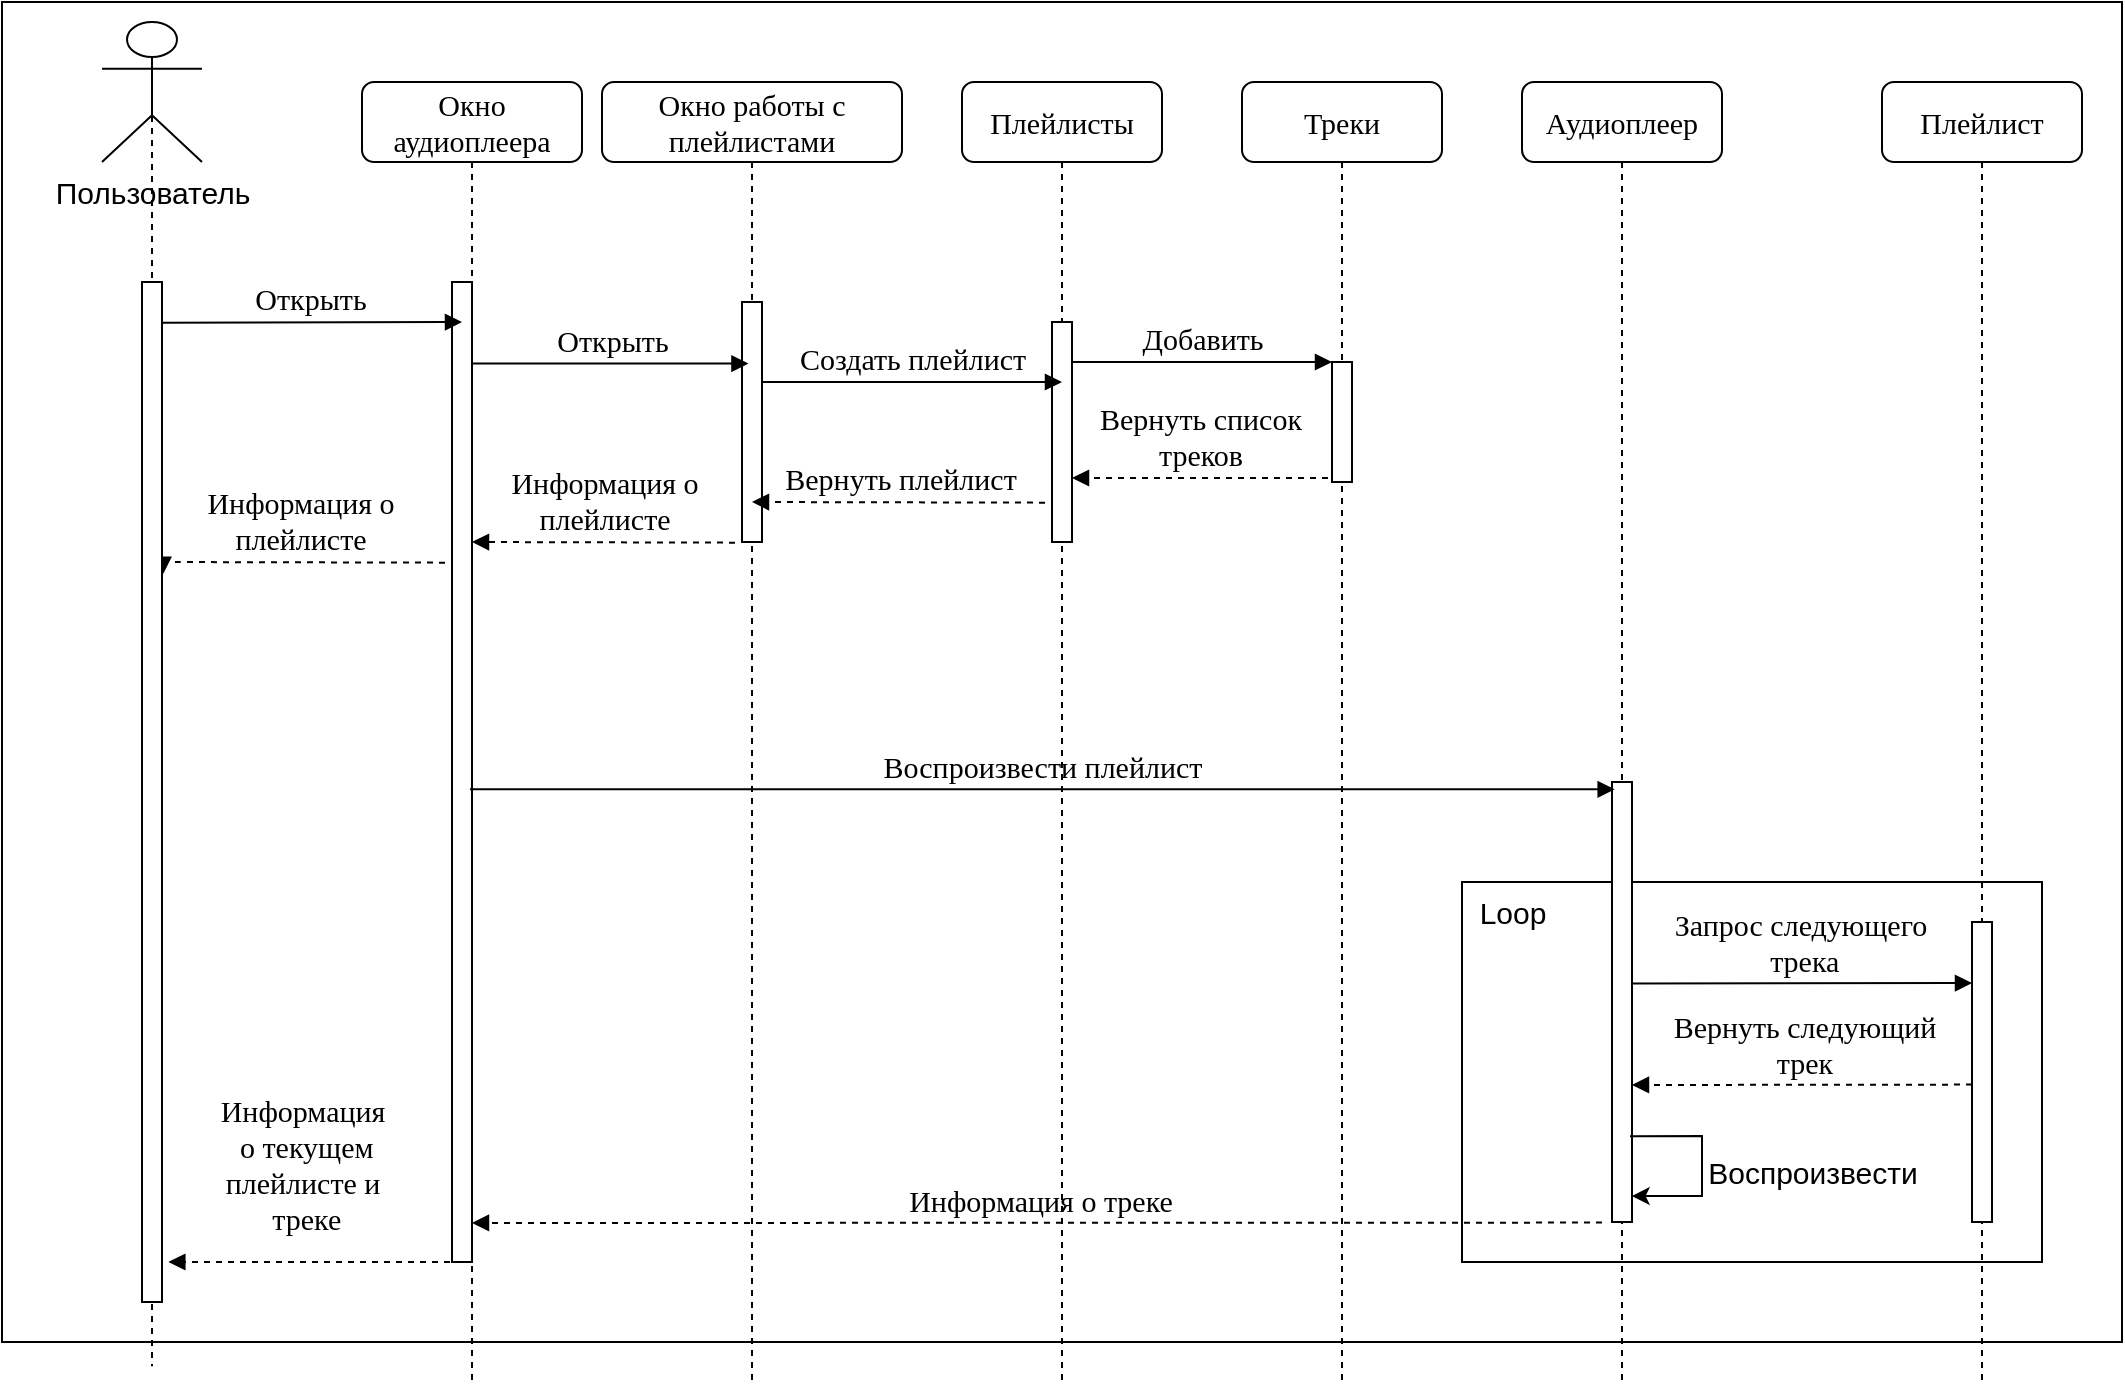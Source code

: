 <mxfile version="24.4.0" type="device">
  <diagram name="Page-1" id="13e1069c-82ec-6db2-03f1-153e76fe0fe0">
    <mxGraphModel dx="2746" dy="921" grid="1" gridSize="10" guides="1" tooltips="1" connect="1" arrows="1" fold="1" page="1" pageScale="1" pageWidth="1100" pageHeight="850" background="none" math="0" shadow="0">
      <root>
        <mxCell id="0" />
        <mxCell id="1" parent="0" />
        <mxCell id="aB7jUNRhGuKtnOPMlIsJ-2" value="" style="rounded=0;whiteSpace=wrap;html=1;fontSize=15;" parent="1" vertex="1">
          <mxGeometry x="-80" y="40" width="1060" height="670" as="geometry" />
        </mxCell>
        <mxCell id="yji1xwqEklzNrVBEh9IV-7" value="" style="rounded=0;whiteSpace=wrap;html=1;fontSize=15;" parent="1" vertex="1">
          <mxGeometry x="650" y="480" width="290" height="190" as="geometry" />
        </mxCell>
        <mxCell id="7baba1c4bc27f4b0-2" value="&lt;font style=&quot;font-size: 15px;&quot;&gt;Окно работы с плейлистами&lt;/font&gt;" style="shape=umlLifeline;perimeter=lifelinePerimeter;whiteSpace=wrap;html=1;container=1;collapsible=0;recursiveResize=0;outlineConnect=0;rounded=1;shadow=0;comic=0;labelBackgroundColor=none;strokeWidth=1;fontFamily=Verdana;fontSize=15;align=center;" parent="1" vertex="1">
          <mxGeometry x="220" y="80" width="150" height="650" as="geometry" />
        </mxCell>
        <mxCell id="7baba1c4bc27f4b0-10" value="" style="html=1;points=[];perimeter=orthogonalPerimeter;rounded=0;shadow=0;comic=0;labelBackgroundColor=none;strokeWidth=1;fontFamily=Verdana;fontSize=15;align=center;" parent="7baba1c4bc27f4b0-2" vertex="1">
          <mxGeometry x="70" y="110" width="10" height="120" as="geometry" />
        </mxCell>
        <mxCell id="7baba1c4bc27f4b0-3" value="Плейлисты" style="shape=umlLifeline;perimeter=lifelinePerimeter;whiteSpace=wrap;html=1;container=1;collapsible=0;recursiveResize=0;outlineConnect=0;rounded=1;shadow=0;comic=0;labelBackgroundColor=none;strokeWidth=1;fontFamily=Verdana;fontSize=15;align=center;" parent="1" vertex="1">
          <mxGeometry x="400" y="80" width="100" height="650" as="geometry" />
        </mxCell>
        <mxCell id="7baba1c4bc27f4b0-13" value="" style="html=1;points=[];perimeter=orthogonalPerimeter;rounded=0;shadow=0;comic=0;labelBackgroundColor=none;strokeWidth=1;fontFamily=Verdana;fontSize=15;align=center;" parent="7baba1c4bc27f4b0-3" vertex="1">
          <mxGeometry x="45" y="120" width="10" height="110" as="geometry" />
        </mxCell>
        <mxCell id="7baba1c4bc27f4b0-4" value="Треки" style="shape=umlLifeline;perimeter=lifelinePerimeter;whiteSpace=wrap;html=1;container=1;collapsible=0;recursiveResize=0;outlineConnect=0;rounded=1;shadow=0;comic=0;labelBackgroundColor=none;strokeWidth=1;fontFamily=Verdana;fontSize=15;align=center;" parent="1" vertex="1">
          <mxGeometry x="540" y="80" width="100" height="650" as="geometry" />
        </mxCell>
        <mxCell id="yji1xwqEklzNrVBEh9IV-3" value="Вернуть список&lt;br style=&quot;font-size: 15px;&quot;&gt;треков" style="html=1;verticalAlign=bottom;endArrow=block;labelBackgroundColor=none;fontFamily=Verdana;fontSize=15;edgeStyle=elbowEdgeStyle;elbow=vertical;dashed=1;" parent="7baba1c4bc27f4b0-4" edge="1">
          <mxGeometry x="-0.003" relative="1" as="geometry">
            <mxPoint x="43" y="198" as="sourcePoint" />
            <mxPoint x="-85" y="198.0" as="targetPoint" />
            <Array as="points">
              <mxPoint x="-17" y="198" />
            </Array>
            <mxPoint as="offset" />
          </mxGeometry>
        </mxCell>
        <mxCell id="7baba1c4bc27f4b0-5" value="Аудиоплеер" style="shape=umlLifeline;perimeter=lifelinePerimeter;whiteSpace=wrap;html=1;container=1;collapsible=0;recursiveResize=0;outlineConnect=0;rounded=1;shadow=0;comic=0;labelBackgroundColor=none;strokeWidth=1;fontFamily=Verdana;fontSize=15;align=center;" parent="1" vertex="1">
          <mxGeometry x="680" y="80" width="100" height="650" as="geometry" />
        </mxCell>
        <mxCell id="7baba1c4bc27f4b0-19" value="" style="html=1;points=[];perimeter=orthogonalPerimeter;rounded=0;shadow=0;comic=0;labelBackgroundColor=none;strokeWidth=1;fontFamily=Verdana;fontSize=15;align=center;" parent="7baba1c4bc27f4b0-5" vertex="1">
          <mxGeometry x="45" y="350" width="10" height="220" as="geometry" />
        </mxCell>
        <mxCell id="yji1xwqEklzNrVBEh9IV-12" value="" style="endArrow=classic;html=1;rounded=0;exitX=0.9;exitY=0.805;exitDx=0;exitDy=0;exitPerimeter=0;entryX=0.983;entryY=0.941;entryDx=0;entryDy=0;entryPerimeter=0;fontSize=15;" parent="7baba1c4bc27f4b0-5" source="7baba1c4bc27f4b0-19" target="7baba1c4bc27f4b0-19" edge="1">
          <mxGeometry width="50" height="50" relative="1" as="geometry">
            <mxPoint x="-150" y="500" as="sourcePoint" />
            <mxPoint x="160" y="670" as="targetPoint" />
            <Array as="points">
              <mxPoint x="90" y="527" />
              <mxPoint x="90" y="557" />
            </Array>
          </mxGeometry>
        </mxCell>
        <mxCell id="aB7jUNRhGuKtnOPMlIsJ-1" value="Информация о треке" style="html=1;verticalAlign=bottom;endArrow=block;labelBackgroundColor=none;fontFamily=Verdana;fontSize=15;edgeStyle=elbowEdgeStyle;elbow=vertical;exitX=1.233;exitY=0.703;exitDx=0;exitDy=0;exitPerimeter=0;dashed=1;" parent="7baba1c4bc27f4b0-5" target="7baba1c4bc27f4b0-8" edge="1">
          <mxGeometry x="-0.005" relative="1" as="geometry">
            <mxPoint x="40" y="570.3" as="sourcePoint" />
            <mxPoint x="-90" y="570" as="targetPoint" />
            <mxPoint as="offset" />
          </mxGeometry>
        </mxCell>
        <mxCell id="7baba1c4bc27f4b0-6" value="Плейлист" style="shape=umlLifeline;perimeter=lifelinePerimeter;whiteSpace=wrap;html=1;container=1;collapsible=0;recursiveResize=0;outlineConnect=0;rounded=1;shadow=0;comic=0;labelBackgroundColor=none;strokeWidth=1;fontFamily=Verdana;fontSize=15;align=center;" parent="1" vertex="1">
          <mxGeometry x="860" y="80" width="100" height="650" as="geometry" />
        </mxCell>
        <mxCell id="yji1xwqEklzNrVBEh9IV-5" value="" style="html=1;points=[];perimeter=orthogonalPerimeter;rounded=0;shadow=0;comic=0;labelBackgroundColor=none;strokeWidth=1;fontFamily=Verdana;fontSize=15;align=center;" parent="7baba1c4bc27f4b0-6" vertex="1">
          <mxGeometry x="45" y="420" width="10" height="150" as="geometry" />
        </mxCell>
        <mxCell id="7baba1c4bc27f4b0-29" value="Запрос следующего&lt;br style=&quot;font-size: 15px;&quot;&gt;&amp;nbsp;трека" style="html=1;verticalAlign=bottom;endArrow=block;labelBackgroundColor=none;fontFamily=Verdana;fontSize=15;edgeStyle=elbowEdgeStyle;elbow=vertical;exitX=0.971;exitY=0.458;exitDx=0;exitDy=0;exitPerimeter=0;" parent="7baba1c4bc27f4b0-6" edge="1" source="7baba1c4bc27f4b0-19">
          <mxGeometry x="-0.005" relative="1" as="geometry">
            <mxPoint x="-80" y="450" as="sourcePoint" />
            <mxPoint x="45" y="450" as="targetPoint" />
            <mxPoint as="offset" />
          </mxGeometry>
        </mxCell>
        <mxCell id="yji1xwqEklzNrVBEh9IV-6" value="Вернуть следующий&lt;br style=&quot;font-size: 15px;&quot;&gt;трек" style="html=1;verticalAlign=bottom;endArrow=block;labelBackgroundColor=none;fontFamily=Verdana;fontSize=15;edgeStyle=elbowEdgeStyle;elbow=vertical;exitX=1.233;exitY=0.703;exitDx=0;exitDy=0;exitPerimeter=0;dashed=1;" parent="7baba1c4bc27f4b0-6" target="7baba1c4bc27f4b0-19" edge="1">
          <mxGeometry x="-0.005" relative="1" as="geometry">
            <mxPoint x="45" y="501.3" as="sourcePoint" />
            <mxPoint x="-80" y="500" as="targetPoint" />
            <mxPoint as="offset" />
          </mxGeometry>
        </mxCell>
        <mxCell id="7baba1c4bc27f4b0-8" value="Окно аудиоплеера" style="shape=umlLifeline;perimeter=lifelinePerimeter;whiteSpace=wrap;html=1;container=1;collapsible=0;recursiveResize=0;outlineConnect=0;rounded=1;shadow=0;comic=0;labelBackgroundColor=none;strokeWidth=1;fontFamily=Verdana;fontSize=15;align=center;" parent="1" vertex="1">
          <mxGeometry x="100" y="80" width="110" height="650" as="geometry" />
        </mxCell>
        <mxCell id="7baba1c4bc27f4b0-9" value="" style="html=1;points=[];perimeter=orthogonalPerimeter;rounded=0;shadow=0;comic=0;labelBackgroundColor=none;strokeWidth=1;fontFamily=Verdana;fontSize=15;align=center;" parent="7baba1c4bc27f4b0-8" vertex="1">
          <mxGeometry x="45" y="100" width="10" height="490" as="geometry" />
        </mxCell>
        <mxCell id="7baba1c4bc27f4b0-16" value="" style="html=1;points=[];perimeter=orthogonalPerimeter;rounded=0;shadow=0;comic=0;labelBackgroundColor=none;strokeWidth=1;fontFamily=Verdana;fontSize=15;align=center;" parent="1" vertex="1">
          <mxGeometry x="585" y="220" width="10" height="60" as="geometry" />
        </mxCell>
        <mxCell id="7baba1c4bc27f4b0-17" value="Добавить" style="html=1;verticalAlign=bottom;endArrow=block;labelBackgroundColor=none;fontFamily=Verdana;fontSize=15;edgeStyle=elbowEdgeStyle;elbow=vertical;" parent="1" source="7baba1c4bc27f4b0-13" target="7baba1c4bc27f4b0-16" edge="1">
          <mxGeometry relative="1" as="geometry">
            <mxPoint x="510" y="220" as="sourcePoint" />
            <Array as="points">
              <mxPoint x="460" y="220" />
            </Array>
          </mxGeometry>
        </mxCell>
        <mxCell id="7baba1c4bc27f4b0-23" value="Воспроизвести плейлист" style="html=1;verticalAlign=bottom;endArrow=block;entryX=0.233;entryY=0.217;labelBackgroundColor=none;fontFamily=Verdana;fontSize=15;entryDx=0;entryDy=0;entryPerimeter=0;" parent="1" edge="1">
          <mxGeometry relative="1" as="geometry">
            <mxPoint x="154" y="433.68" as="sourcePoint" />
            <mxPoint x="726.33" y="433.68" as="targetPoint" />
          </mxGeometry>
        </mxCell>
        <mxCell id="7baba1c4bc27f4b0-14" value="Создать плейлист" style="html=1;verticalAlign=bottom;endArrow=block;labelBackgroundColor=none;fontFamily=Verdana;fontSize=15;edgeStyle=elbowEdgeStyle;elbow=vertical;" parent="1" edge="1">
          <mxGeometry relative="1" as="geometry">
            <mxPoint x="300" y="230" as="sourcePoint" />
            <mxPoint x="450" y="230" as="targetPoint" />
            <Array as="points">
              <mxPoint x="335" y="230" />
            </Array>
            <mxPoint as="offset" />
          </mxGeometry>
        </mxCell>
        <mxCell id="yji1xwqEklzNrVBEh9IV-8" value="Loop" style="text;html=1;align=center;verticalAlign=middle;resizable=0;points=[];autosize=1;strokeColor=none;fillColor=none;fontSize=15;" parent="1" vertex="1">
          <mxGeometry x="645" y="480" width="60" height="30" as="geometry" />
        </mxCell>
        <mxCell id="yji1xwqEklzNrVBEh9IV-13" value="Воспроизвести" style="text;html=1;align=center;verticalAlign=middle;resizable=0;points=[];autosize=1;strokeColor=none;fillColor=none;fontSize=15;" parent="1" vertex="1">
          <mxGeometry x="760" y="610" width="130" height="30" as="geometry" />
        </mxCell>
        <mxCell id="uxBXAlIfQE_okUX--2DA-9" value="Открыть" style="html=1;verticalAlign=bottom;endArrow=block;entryX=0;entryY=0;labelBackgroundColor=none;fontFamily=Verdana;fontSize=15;edgeStyle=elbowEdgeStyle;elbow=vertical;exitX=0.9;exitY=0.04;exitDx=0;exitDy=0;exitPerimeter=0;" edge="1" parent="1" source="uxBXAlIfQE_okUX--2DA-18">
          <mxGeometry relative="1" as="geometry">
            <mxPoint x="20" y="200" as="sourcePoint" />
            <mxPoint x="150" y="200" as="targetPoint" />
          </mxGeometry>
        </mxCell>
        <mxCell id="uxBXAlIfQE_okUX--2DA-10" value="Информация&lt;br style=&quot;font-size: 15px;&quot;&gt;&amp;nbsp;о текущем&lt;br style=&quot;font-size: 15px;&quot;&gt;плейлисте и&lt;br style=&quot;font-size: 15px;&quot;&gt;&amp;nbsp;треке" style="html=1;verticalAlign=bottom;endArrow=block;labelBackgroundColor=none;fontFamily=Verdana;fontSize=15;edgeStyle=elbowEdgeStyle;elbow=vertical;dashed=1;entryX=1.317;entryY=0.96;entryDx=0;entryDy=0;entryPerimeter=0;" edge="1" parent="1" target="uxBXAlIfQE_okUX--2DA-18">
          <mxGeometry x="0.092" y="-10" relative="1" as="geometry">
            <mxPoint x="150" y="670" as="sourcePoint" />
            <mxPoint x="9.68" y="670.7" as="targetPoint" />
            <mxPoint as="offset" />
          </mxGeometry>
        </mxCell>
        <mxCell id="7baba1c4bc27f4b0-11" value="Открыть" style="html=1;verticalAlign=bottom;endArrow=block;entryX=0.822;entryY=0.16;labelBackgroundColor=none;fontFamily=Verdana;fontSize=15;edgeStyle=elbowEdgeStyle;elbow=vertical;entryDx=0;entryDy=0;entryPerimeter=0;" parent="1" edge="1">
          <mxGeometry relative="1" as="geometry">
            <mxPoint x="155" y="220.8" as="sourcePoint" />
            <mxPoint x="293.22" y="220.0" as="targetPoint" />
            <Array as="points">
              <mxPoint x="190" y="220.8" />
            </Array>
          </mxGeometry>
        </mxCell>
        <mxCell id="uxBXAlIfQE_okUX--2DA-12" value="Информация о&lt;br style=&quot;font-size: 15px;&quot;&gt;плейлисте" style="html=1;verticalAlign=bottom;endArrow=block;labelBackgroundColor=none;fontFamily=Verdana;fontSize=15;edgeStyle=elbowEdgeStyle;elbow=vertical;exitX=0.15;exitY=0.754;exitDx=0;exitDy=0;exitPerimeter=0;dashed=1;" edge="1" parent="1" target="7baba1c4bc27f4b0-9">
          <mxGeometry x="-0.006" relative="1" as="geometry">
            <mxPoint x="286.5" y="310.32" as="sourcePoint" />
            <mxPoint x="160" y="310" as="targetPoint" />
            <Array as="points">
              <mxPoint x="230.33" y="310" />
            </Array>
            <mxPoint as="offset" />
          </mxGeometry>
        </mxCell>
        <mxCell id="yji1xwqEklzNrVBEh9IV-2" value="Вернуть плейлист" style="html=1;verticalAlign=bottom;endArrow=block;labelBackgroundColor=none;fontFamily=Verdana;fontSize=15;edgeStyle=elbowEdgeStyle;elbow=vertical;exitX=0.15;exitY=0.754;exitDx=0;exitDy=0;exitPerimeter=0;dashed=1;" parent="1" edge="1">
          <mxGeometry x="-0.004" relative="1" as="geometry">
            <mxPoint x="441.5" y="290.32" as="sourcePoint" />
            <mxPoint x="295" y="290" as="targetPoint" />
            <Array as="points">
              <mxPoint x="385.33" y="290" />
            </Array>
            <mxPoint as="offset" />
          </mxGeometry>
        </mxCell>
        <mxCell id="uxBXAlIfQE_okUX--2DA-13" value="Информация о&lt;br style=&quot;font-size: 15px;&quot;&gt;плейлисте" style="html=1;verticalAlign=bottom;endArrow=block;labelBackgroundColor=none;fontFamily=Verdana;fontSize=15;edgeStyle=elbowEdgeStyle;elbow=vertical;exitX=0.15;exitY=0.754;exitDx=0;exitDy=0;exitPerimeter=0;dashed=1;entryX=1.067;entryY=0.286;entryDx=0;entryDy=0;entryPerimeter=0;" edge="1" parent="1" target="uxBXAlIfQE_okUX--2DA-18">
          <mxGeometry x="-0.006" relative="1" as="geometry">
            <mxPoint x="141.5" y="320.32" as="sourcePoint" />
            <mxPoint x="10" y="320" as="targetPoint" />
            <Array as="points">
              <mxPoint x="85.33" y="320" />
            </Array>
            <mxPoint as="offset" />
          </mxGeometry>
        </mxCell>
        <mxCell id="uxBXAlIfQE_okUX--2DA-20" style="edgeStyle=orthogonalEdgeStyle;rounded=0;orthogonalLoop=1;jettySize=auto;html=1;exitX=0.5;exitY=0.5;exitDx=0;exitDy=0;exitPerimeter=0;dashed=1;endArrow=none;endFill=0;" edge="1" parent="1" source="uxBXAlIfQE_okUX--2DA-15">
          <mxGeometry relative="1" as="geometry">
            <mxPoint x="-5" y="722.069" as="targetPoint" />
          </mxGeometry>
        </mxCell>
        <mxCell id="uxBXAlIfQE_okUX--2DA-15" value="&lt;font style=&quot;font-size: 15px;&quot;&gt;Пользователь&lt;/font&gt;" style="shape=umlActor;verticalLabelPosition=bottom;verticalAlign=top;html=1;outlineConnect=0;" vertex="1" parent="1">
          <mxGeometry x="-30" y="50" width="50" height="70" as="geometry" />
        </mxCell>
        <mxCell id="uxBXAlIfQE_okUX--2DA-18" value="" style="html=1;points=[];perimeter=orthogonalPerimeter;rounded=0;shadow=0;comic=0;labelBackgroundColor=none;strokeWidth=1;fontFamily=Verdana;fontSize=15;align=center;" vertex="1" parent="1">
          <mxGeometry x="-10" y="180" width="10" height="510" as="geometry" />
        </mxCell>
      </root>
    </mxGraphModel>
  </diagram>
</mxfile>
